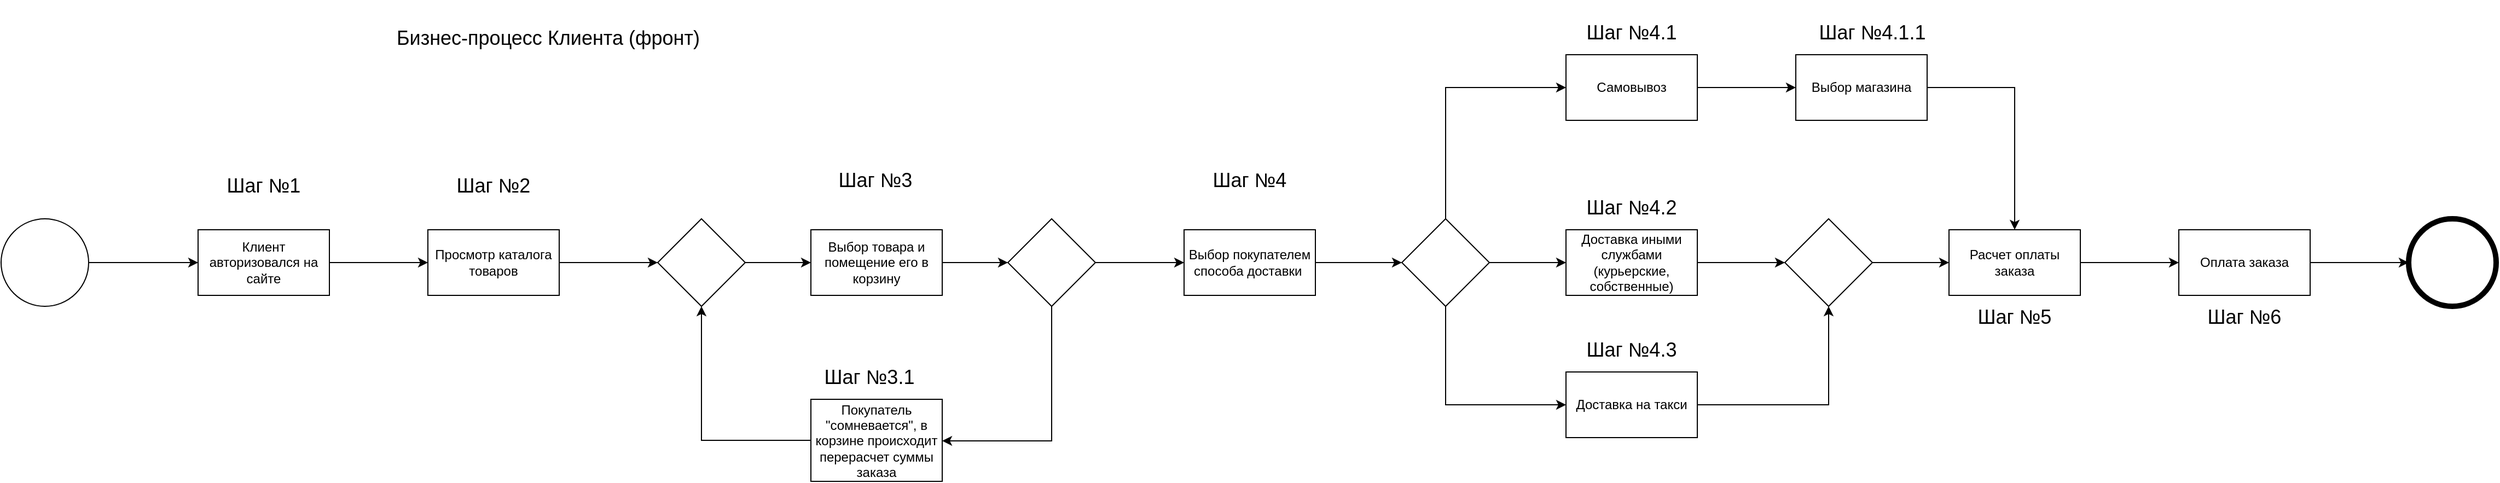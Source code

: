 <mxfile version="14.4.3" type="github">
  <diagram id="LPUY9Yh5iCmejDsE-yMz" name="Page-1">
    <mxGraphModel dx="2076" dy="1160" grid="1" gridSize="10" guides="1" tooltips="1" connect="1" arrows="1" fold="1" page="1" pageScale="1" pageWidth="827" pageHeight="1169" math="0" shadow="0">
      <root>
        <mxCell id="0" />
        <mxCell id="1" parent="0" />
        <mxCell id="FQN_f8L04oHf75iB1t_o-3" style="edgeStyle=orthogonalEdgeStyle;rounded=0;orthogonalLoop=1;jettySize=auto;html=1;entryX=0;entryY=0.5;entryDx=0;entryDy=0;" edge="1" parent="1" source="FQN_f8L04oHf75iB1t_o-1" target="FQN_f8L04oHf75iB1t_o-2">
          <mxGeometry relative="1" as="geometry" />
        </mxCell>
        <mxCell id="FQN_f8L04oHf75iB1t_o-1" value="" style="ellipse;whiteSpace=wrap;html=1;aspect=fixed;" vertex="1" parent="1">
          <mxGeometry x="100" y="360" width="80" height="80" as="geometry" />
        </mxCell>
        <mxCell id="FQN_f8L04oHf75iB1t_o-6" style="edgeStyle=orthogonalEdgeStyle;rounded=0;orthogonalLoop=1;jettySize=auto;html=1;entryX=0;entryY=0.5;entryDx=0;entryDy=0;" edge="1" parent="1" source="FQN_f8L04oHf75iB1t_o-2">
          <mxGeometry relative="1" as="geometry">
            <mxPoint x="490" y="400" as="targetPoint" />
          </mxGeometry>
        </mxCell>
        <mxCell id="FQN_f8L04oHf75iB1t_o-2" value="Клиент авторизовался на сайте" style="rounded=0;whiteSpace=wrap;html=1;" vertex="1" parent="1">
          <mxGeometry x="280" y="370" width="120" height="60" as="geometry" />
        </mxCell>
        <mxCell id="FQN_f8L04oHf75iB1t_o-4" value="&lt;font style=&quot;font-size: 18px&quot;&gt;Бизнес-процесс Клиента (фронт)&lt;/font&gt;" style="text;html=1;strokeColor=none;fillColor=none;align=center;verticalAlign=middle;whiteSpace=wrap;rounded=0;" vertex="1" parent="1">
          <mxGeometry x="430" y="160" width="340" height="70" as="geometry" />
        </mxCell>
        <mxCell id="FQN_f8L04oHf75iB1t_o-11" style="edgeStyle=orthogonalEdgeStyle;rounded=0;orthogonalLoop=1;jettySize=auto;html=1;entryX=0;entryY=0.5;entryDx=0;entryDy=0;" edge="1" parent="1" source="FQN_f8L04oHf75iB1t_o-8" target="FQN_f8L04oHf75iB1t_o-18">
          <mxGeometry relative="1" as="geometry">
            <mxPoint x="670" y="400" as="targetPoint" />
          </mxGeometry>
        </mxCell>
        <mxCell id="FQN_f8L04oHf75iB1t_o-8" value="Просмотр каталога товаров" style="rounded=0;whiteSpace=wrap;html=1;" vertex="1" parent="1">
          <mxGeometry x="490" y="370" width="120" height="60" as="geometry" />
        </mxCell>
        <mxCell id="FQN_f8L04oHf75iB1t_o-15" style="edgeStyle=orthogonalEdgeStyle;rounded=0;orthogonalLoop=1;jettySize=auto;html=1;entryX=1;entryY=0.5;entryDx=0;entryDy=0;exitX=0.5;exitY=1;exitDx=0;exitDy=0;" edge="1" parent="1" source="FQN_f8L04oHf75iB1t_o-23" target="FQN_f8L04oHf75iB1t_o-16">
          <mxGeometry relative="1" as="geometry">
            <mxPoint x="1000" y="525" as="targetPoint" />
            <Array as="points">
              <mxPoint x="1060" y="563" />
              <mxPoint x="960" y="563" />
            </Array>
          </mxGeometry>
        </mxCell>
        <mxCell id="FQN_f8L04oHf75iB1t_o-24" style="edgeStyle=orthogonalEdgeStyle;rounded=0;orthogonalLoop=1;jettySize=auto;html=1;" edge="1" parent="1" source="FQN_f8L04oHf75iB1t_o-9" target="FQN_f8L04oHf75iB1t_o-23">
          <mxGeometry relative="1" as="geometry">
            <mxPoint x="1000" y="400" as="targetPoint" />
          </mxGeometry>
        </mxCell>
        <mxCell id="FQN_f8L04oHf75iB1t_o-9" value="Выбор товара и помещение его в корзину" style="rounded=0;whiteSpace=wrap;html=1;" vertex="1" parent="1">
          <mxGeometry x="840" y="370" width="120" height="60" as="geometry" />
        </mxCell>
        <mxCell id="FQN_f8L04oHf75iB1t_o-12" value="&lt;font style=&quot;font-size: 18px&quot;&gt;Шаг №1&lt;/font&gt;" style="text;html=1;strokeColor=none;fillColor=none;align=center;verticalAlign=middle;whiteSpace=wrap;rounded=0;" vertex="1" parent="1">
          <mxGeometry x="302" y="310" width="76" height="40" as="geometry" />
        </mxCell>
        <mxCell id="FQN_f8L04oHf75iB1t_o-13" value="&lt;font style=&quot;font-size: 18px&quot;&gt;Шаг №2&lt;/font&gt;" style="text;html=1;strokeColor=none;fillColor=none;align=center;verticalAlign=middle;whiteSpace=wrap;rounded=0;" vertex="1" parent="1">
          <mxGeometry x="512" y="310" width="76" height="40" as="geometry" />
        </mxCell>
        <mxCell id="FQN_f8L04oHf75iB1t_o-14" value="&lt;font style=&quot;font-size: 18px&quot;&gt;Шаг №3&lt;/font&gt;" style="text;html=1;strokeColor=none;fillColor=none;align=center;verticalAlign=middle;whiteSpace=wrap;rounded=0;" vertex="1" parent="1">
          <mxGeometry x="861" y="305" width="76" height="40" as="geometry" />
        </mxCell>
        <mxCell id="FQN_f8L04oHf75iB1t_o-20" style="edgeStyle=orthogonalEdgeStyle;rounded=0;orthogonalLoop=1;jettySize=auto;html=1;entryX=0.5;entryY=1;entryDx=0;entryDy=0;" edge="1" parent="1" source="FQN_f8L04oHf75iB1t_o-16" target="FQN_f8L04oHf75iB1t_o-18">
          <mxGeometry relative="1" as="geometry" />
        </mxCell>
        <mxCell id="FQN_f8L04oHf75iB1t_o-16" value="Покупатель &quot;сомневается&quot;, в корзине происходит перерасчет суммы заказа" style="rounded=0;whiteSpace=wrap;html=1;" vertex="1" parent="1">
          <mxGeometry x="840" y="525" width="120" height="75" as="geometry" />
        </mxCell>
        <mxCell id="FQN_f8L04oHf75iB1t_o-17" value="&lt;font style=&quot;font-size: 18px&quot;&gt;Шаг №3.1&lt;/font&gt;" style="text;html=1;strokeColor=none;fillColor=none;align=center;verticalAlign=middle;whiteSpace=wrap;rounded=0;" vertex="1" parent="1">
          <mxGeometry x="850" y="485" width="87" height="40" as="geometry" />
        </mxCell>
        <mxCell id="FQN_f8L04oHf75iB1t_o-19" style="edgeStyle=orthogonalEdgeStyle;rounded=0;orthogonalLoop=1;jettySize=auto;html=1;exitX=1;exitY=0.5;exitDx=0;exitDy=0;entryX=0;entryY=0.5;entryDx=0;entryDy=0;" edge="1" parent="1" source="FQN_f8L04oHf75iB1t_o-18" target="FQN_f8L04oHf75iB1t_o-9">
          <mxGeometry relative="1" as="geometry" />
        </mxCell>
        <mxCell id="FQN_f8L04oHf75iB1t_o-18" value="" style="rhombus;whiteSpace=wrap;html=1;" vertex="1" parent="1">
          <mxGeometry x="700" y="360" width="80" height="80" as="geometry" />
        </mxCell>
        <mxCell id="FQN_f8L04oHf75iB1t_o-26" style="edgeStyle=orthogonalEdgeStyle;rounded=0;orthogonalLoop=1;jettySize=auto;html=1;entryX=0;entryY=0.5;entryDx=0;entryDy=0;" edge="1" parent="1" source="FQN_f8L04oHf75iB1t_o-23" target="FQN_f8L04oHf75iB1t_o-25">
          <mxGeometry relative="1" as="geometry" />
        </mxCell>
        <mxCell id="FQN_f8L04oHf75iB1t_o-23" value="" style="rhombus;whiteSpace=wrap;html=1;" vertex="1" parent="1">
          <mxGeometry x="1020" y="360" width="80" height="80" as="geometry" />
        </mxCell>
        <mxCell id="FQN_f8L04oHf75iB1t_o-29" style="edgeStyle=orthogonalEdgeStyle;rounded=0;orthogonalLoop=1;jettySize=auto;html=1;" edge="1" parent="1" source="FQN_f8L04oHf75iB1t_o-25" target="FQN_f8L04oHf75iB1t_o-28">
          <mxGeometry relative="1" as="geometry" />
        </mxCell>
        <mxCell id="FQN_f8L04oHf75iB1t_o-25" value="Выбор покупателем способа доставки&amp;nbsp;" style="rounded=0;whiteSpace=wrap;html=1;" vertex="1" parent="1">
          <mxGeometry x="1181" y="370" width="120" height="60" as="geometry" />
        </mxCell>
        <mxCell id="FQN_f8L04oHf75iB1t_o-27" value="&lt;font style=&quot;font-size: 18px&quot;&gt;Шаг №4&lt;/font&gt;" style="text;html=1;strokeColor=none;fillColor=none;align=center;verticalAlign=middle;whiteSpace=wrap;rounded=0;" vertex="1" parent="1">
          <mxGeometry x="1203" y="305" width="76" height="40" as="geometry" />
        </mxCell>
        <mxCell id="FQN_f8L04oHf75iB1t_o-31" style="edgeStyle=orthogonalEdgeStyle;rounded=0;orthogonalLoop=1;jettySize=auto;html=1;exitX=0.5;exitY=1;exitDx=0;exitDy=0;entryX=0;entryY=0.5;entryDx=0;entryDy=0;" edge="1" parent="1" source="FQN_f8L04oHf75iB1t_o-28" target="FQN_f8L04oHf75iB1t_o-30">
          <mxGeometry relative="1" as="geometry" />
        </mxCell>
        <mxCell id="FQN_f8L04oHf75iB1t_o-33" style="edgeStyle=orthogonalEdgeStyle;rounded=0;orthogonalLoop=1;jettySize=auto;html=1;exitX=1;exitY=0.5;exitDx=0;exitDy=0;entryX=0;entryY=0.5;entryDx=0;entryDy=0;" edge="1" parent="1" source="FQN_f8L04oHf75iB1t_o-28" target="FQN_f8L04oHf75iB1t_o-32">
          <mxGeometry relative="1" as="geometry" />
        </mxCell>
        <mxCell id="FQN_f8L04oHf75iB1t_o-36" style="edgeStyle=orthogonalEdgeStyle;rounded=0;orthogonalLoop=1;jettySize=auto;html=1;entryX=0;entryY=0.5;entryDx=0;entryDy=0;" edge="1" parent="1" source="FQN_f8L04oHf75iB1t_o-28" target="FQN_f8L04oHf75iB1t_o-37">
          <mxGeometry relative="1" as="geometry">
            <mxPoint x="1420" y="230" as="targetPoint" />
            <Array as="points">
              <mxPoint x="1420" y="240" />
            </Array>
          </mxGeometry>
        </mxCell>
        <mxCell id="FQN_f8L04oHf75iB1t_o-28" value="" style="rhombus;whiteSpace=wrap;html=1;" vertex="1" parent="1">
          <mxGeometry x="1380" y="360" width="80" height="80" as="geometry" />
        </mxCell>
        <mxCell id="FQN_f8L04oHf75iB1t_o-41" style="edgeStyle=orthogonalEdgeStyle;rounded=0;orthogonalLoop=1;jettySize=auto;html=1;entryX=0.5;entryY=1;entryDx=0;entryDy=0;" edge="1" parent="1" source="FQN_f8L04oHf75iB1t_o-30" target="FQN_f8L04oHf75iB1t_o-38">
          <mxGeometry relative="1" as="geometry" />
        </mxCell>
        <mxCell id="FQN_f8L04oHf75iB1t_o-30" value="Доставка на такси" style="rounded=0;whiteSpace=wrap;html=1;" vertex="1" parent="1">
          <mxGeometry x="1530" y="500" width="120" height="60" as="geometry" />
        </mxCell>
        <mxCell id="FQN_f8L04oHf75iB1t_o-40" style="edgeStyle=orthogonalEdgeStyle;rounded=0;orthogonalLoop=1;jettySize=auto;html=1;entryX=0;entryY=0.5;entryDx=0;entryDy=0;" edge="1" parent="1" source="FQN_f8L04oHf75iB1t_o-32" target="FQN_f8L04oHf75iB1t_o-38">
          <mxGeometry relative="1" as="geometry" />
        </mxCell>
        <mxCell id="FQN_f8L04oHf75iB1t_o-32" value="Доставка иными службами (курьерские, собственные)" style="rounded=0;whiteSpace=wrap;html=1;" vertex="1" parent="1">
          <mxGeometry x="1530" y="370" width="120" height="60" as="geometry" />
        </mxCell>
        <mxCell id="FQN_f8L04oHf75iB1t_o-34" value="&lt;font style=&quot;font-size: 18px&quot;&gt;Шаг №4.3&lt;/font&gt;" style="text;html=1;strokeColor=none;fillColor=none;align=center;verticalAlign=middle;whiteSpace=wrap;rounded=0;" vertex="1" parent="1">
          <mxGeometry x="1540" y="460" width="100" height="40" as="geometry" />
        </mxCell>
        <mxCell id="FQN_f8L04oHf75iB1t_o-35" value="&lt;font style=&quot;font-size: 18px&quot;&gt;Шаг №4.2&lt;/font&gt;" style="text;html=1;strokeColor=none;fillColor=none;align=center;verticalAlign=middle;whiteSpace=wrap;rounded=0;" vertex="1" parent="1">
          <mxGeometry x="1540" y="330" width="100" height="40" as="geometry" />
        </mxCell>
        <mxCell id="FQN_f8L04oHf75iB1t_o-42" style="edgeStyle=orthogonalEdgeStyle;rounded=0;orthogonalLoop=1;jettySize=auto;html=1;" edge="1" parent="1" source="FQN_f8L04oHf75iB1t_o-37">
          <mxGeometry relative="1" as="geometry">
            <mxPoint x="1740" y="240" as="targetPoint" />
          </mxGeometry>
        </mxCell>
        <mxCell id="FQN_f8L04oHf75iB1t_o-37" value="Самовывоз" style="rounded=0;whiteSpace=wrap;html=1;" vertex="1" parent="1">
          <mxGeometry x="1530" y="210" width="120" height="60" as="geometry" />
        </mxCell>
        <mxCell id="FQN_f8L04oHf75iB1t_o-43" style="edgeStyle=orthogonalEdgeStyle;rounded=0;orthogonalLoop=1;jettySize=auto;html=1;" edge="1" parent="1" source="FQN_f8L04oHf75iB1t_o-38">
          <mxGeometry relative="1" as="geometry">
            <mxPoint x="1880" y="400" as="targetPoint" />
          </mxGeometry>
        </mxCell>
        <mxCell id="FQN_f8L04oHf75iB1t_o-38" value="" style="rhombus;whiteSpace=wrap;html=1;" vertex="1" parent="1">
          <mxGeometry x="1730" y="360" width="80" height="80" as="geometry" />
        </mxCell>
        <mxCell id="FQN_f8L04oHf75iB1t_o-39" value="&lt;font style=&quot;font-size: 18px&quot;&gt;Шаг №4.1&lt;/font&gt;" style="text;html=1;strokeColor=none;fillColor=none;align=center;verticalAlign=middle;whiteSpace=wrap;rounded=0;" vertex="1" parent="1">
          <mxGeometry x="1540" y="170" width="100" height="40" as="geometry" />
        </mxCell>
        <mxCell id="FQN_f8L04oHf75iB1t_o-49" style="edgeStyle=orthogonalEdgeStyle;rounded=0;orthogonalLoop=1;jettySize=auto;html=1;" edge="1" parent="1" source="FQN_f8L04oHf75iB1t_o-44">
          <mxGeometry relative="1" as="geometry">
            <mxPoint x="2090" y="400" as="targetPoint" />
          </mxGeometry>
        </mxCell>
        <mxCell id="FQN_f8L04oHf75iB1t_o-44" value="Расчет оплаты заказа" style="rounded=0;whiteSpace=wrap;html=1;" vertex="1" parent="1">
          <mxGeometry x="1880" y="370" width="120" height="60" as="geometry" />
        </mxCell>
        <mxCell id="FQN_f8L04oHf75iB1t_o-45" value="&lt;font style=&quot;font-size: 18px&quot;&gt;Шаг №5&lt;/font&gt;" style="text;html=1;strokeColor=none;fillColor=none;align=center;verticalAlign=middle;whiteSpace=wrap;rounded=0;" vertex="1" parent="1">
          <mxGeometry x="1890" y="430" width="100" height="40" as="geometry" />
        </mxCell>
        <mxCell id="FQN_f8L04oHf75iB1t_o-47" style="edgeStyle=orthogonalEdgeStyle;rounded=0;orthogonalLoop=1;jettySize=auto;html=1;" edge="1" parent="1" source="FQN_f8L04oHf75iB1t_o-46" target="FQN_f8L04oHf75iB1t_o-44">
          <mxGeometry relative="1" as="geometry" />
        </mxCell>
        <mxCell id="FQN_f8L04oHf75iB1t_o-46" value="Выбор магазина" style="rounded=0;whiteSpace=wrap;html=1;" vertex="1" parent="1">
          <mxGeometry x="1740" y="210" width="120" height="60" as="geometry" />
        </mxCell>
        <mxCell id="FQN_f8L04oHf75iB1t_o-48" value="&lt;font style=&quot;font-size: 18px&quot;&gt;Шаг №4.1.1&lt;/font&gt;" style="text;html=1;strokeColor=none;fillColor=none;align=center;verticalAlign=middle;whiteSpace=wrap;rounded=0;" vertex="1" parent="1">
          <mxGeometry x="1750" y="170" width="120" height="40" as="geometry" />
        </mxCell>
        <mxCell id="FQN_f8L04oHf75iB1t_o-50" value="" style="ellipse;whiteSpace=wrap;html=1;aspect=fixed;strokeWidth=5;" vertex="1" parent="1">
          <mxGeometry x="2300" y="360" width="80" height="80" as="geometry" />
        </mxCell>
        <mxCell id="FQN_f8L04oHf75iB1t_o-53" style="edgeStyle=orthogonalEdgeStyle;rounded=0;orthogonalLoop=1;jettySize=auto;html=1;entryX=0;entryY=0.5;entryDx=0;entryDy=0;" edge="1" parent="1" source="FQN_f8L04oHf75iB1t_o-51" target="FQN_f8L04oHf75iB1t_o-50">
          <mxGeometry relative="1" as="geometry" />
        </mxCell>
        <mxCell id="FQN_f8L04oHf75iB1t_o-51" value="Оплата заказа" style="rounded=0;whiteSpace=wrap;html=1;" vertex="1" parent="1">
          <mxGeometry x="2090" y="370" width="120" height="60" as="geometry" />
        </mxCell>
        <mxCell id="FQN_f8L04oHf75iB1t_o-52" value="&lt;font style=&quot;font-size: 18px&quot;&gt;Шаг №6&lt;/font&gt;" style="text;html=1;strokeColor=none;fillColor=none;align=center;verticalAlign=middle;whiteSpace=wrap;rounded=0;" vertex="1" parent="1">
          <mxGeometry x="2100" y="430" width="100" height="40" as="geometry" />
        </mxCell>
      </root>
    </mxGraphModel>
  </diagram>
</mxfile>

